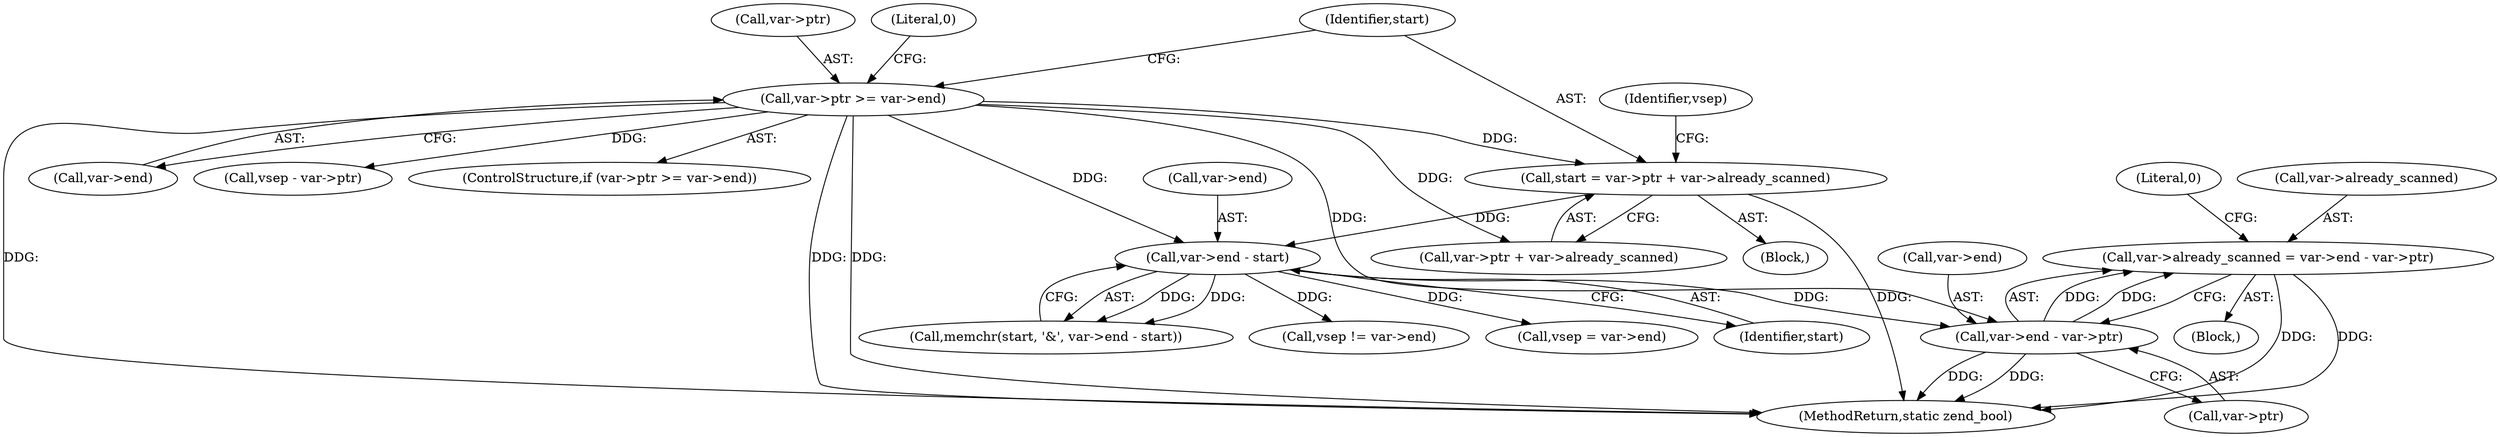 digraph "0_php-src_0f8cf3b8497dc45c010c44ed9e96518e11e19fc3@API" {
"1000153" [label="(Call,var->already_scanned = var->end - var->ptr)"];
"1000157" [label="(Call,var->end - var->ptr)"];
"1000140" [label="(Call,var->end - start)"];
"1000116" [label="(Call,var->ptr >= var->end)"];
"1000126" [label="(Call,start = var->ptr + var->already_scanned)"];
"1000154" [label="(Call,var->already_scanned)"];
"1000168" [label="(Call,vsep = var->end)"];
"1000128" [label="(Call,var->ptr + var->already_scanned)"];
"1000117" [label="(Call,var->ptr)"];
"1000120" [label="(Call,var->end)"];
"1000152" [label="(Block,)"];
"1000140" [label="(Call,var->end - start)"];
"1000259" [label="(MethodReturn,static zend_bool)"];
"1000180" [label="(Call,vsep - var->ptr)"];
"1000161" [label="(Call,var->ptr)"];
"1000125" [label="(Literal,0)"];
"1000153" [label="(Call,var->already_scanned = var->end - var->ptr)"];
"1000144" [label="(Identifier,start)"];
"1000107" [label="(Block,)"];
"1000116" [label="(Call,var->ptr >= var->end)"];
"1000137" [label="(Call,memchr(start, '&', var->end - start))"];
"1000127" [label="(Identifier,start)"];
"1000165" [label="(Literal,0)"];
"1000115" [label="(ControlStructure,if (var->ptr >= var->end))"];
"1000141" [label="(Call,var->end)"];
"1000247" [label="(Call,vsep != var->end)"];
"1000158" [label="(Call,var->end)"];
"1000136" [label="(Identifier,vsep)"];
"1000126" [label="(Call,start = var->ptr + var->already_scanned)"];
"1000157" [label="(Call,var->end - var->ptr)"];
"1000153" -> "1000152"  [label="AST: "];
"1000153" -> "1000157"  [label="CFG: "];
"1000154" -> "1000153"  [label="AST: "];
"1000157" -> "1000153"  [label="AST: "];
"1000165" -> "1000153"  [label="CFG: "];
"1000153" -> "1000259"  [label="DDG: "];
"1000153" -> "1000259"  [label="DDG: "];
"1000157" -> "1000153"  [label="DDG: "];
"1000157" -> "1000153"  [label="DDG: "];
"1000157" -> "1000161"  [label="CFG: "];
"1000158" -> "1000157"  [label="AST: "];
"1000161" -> "1000157"  [label="AST: "];
"1000157" -> "1000259"  [label="DDG: "];
"1000157" -> "1000259"  [label="DDG: "];
"1000140" -> "1000157"  [label="DDG: "];
"1000116" -> "1000157"  [label="DDG: "];
"1000140" -> "1000137"  [label="AST: "];
"1000140" -> "1000144"  [label="CFG: "];
"1000141" -> "1000140"  [label="AST: "];
"1000144" -> "1000140"  [label="AST: "];
"1000137" -> "1000140"  [label="CFG: "];
"1000140" -> "1000137"  [label="DDG: "];
"1000140" -> "1000137"  [label="DDG: "];
"1000116" -> "1000140"  [label="DDG: "];
"1000126" -> "1000140"  [label="DDG: "];
"1000140" -> "1000168"  [label="DDG: "];
"1000140" -> "1000247"  [label="DDG: "];
"1000116" -> "1000115"  [label="AST: "];
"1000116" -> "1000120"  [label="CFG: "];
"1000117" -> "1000116"  [label="AST: "];
"1000120" -> "1000116"  [label="AST: "];
"1000125" -> "1000116"  [label="CFG: "];
"1000127" -> "1000116"  [label="CFG: "];
"1000116" -> "1000259"  [label="DDG: "];
"1000116" -> "1000259"  [label="DDG: "];
"1000116" -> "1000259"  [label="DDG: "];
"1000116" -> "1000126"  [label="DDG: "];
"1000116" -> "1000128"  [label="DDG: "];
"1000116" -> "1000180"  [label="DDG: "];
"1000126" -> "1000107"  [label="AST: "];
"1000126" -> "1000128"  [label="CFG: "];
"1000127" -> "1000126"  [label="AST: "];
"1000128" -> "1000126"  [label="AST: "];
"1000136" -> "1000126"  [label="CFG: "];
"1000126" -> "1000259"  [label="DDG: "];
}
